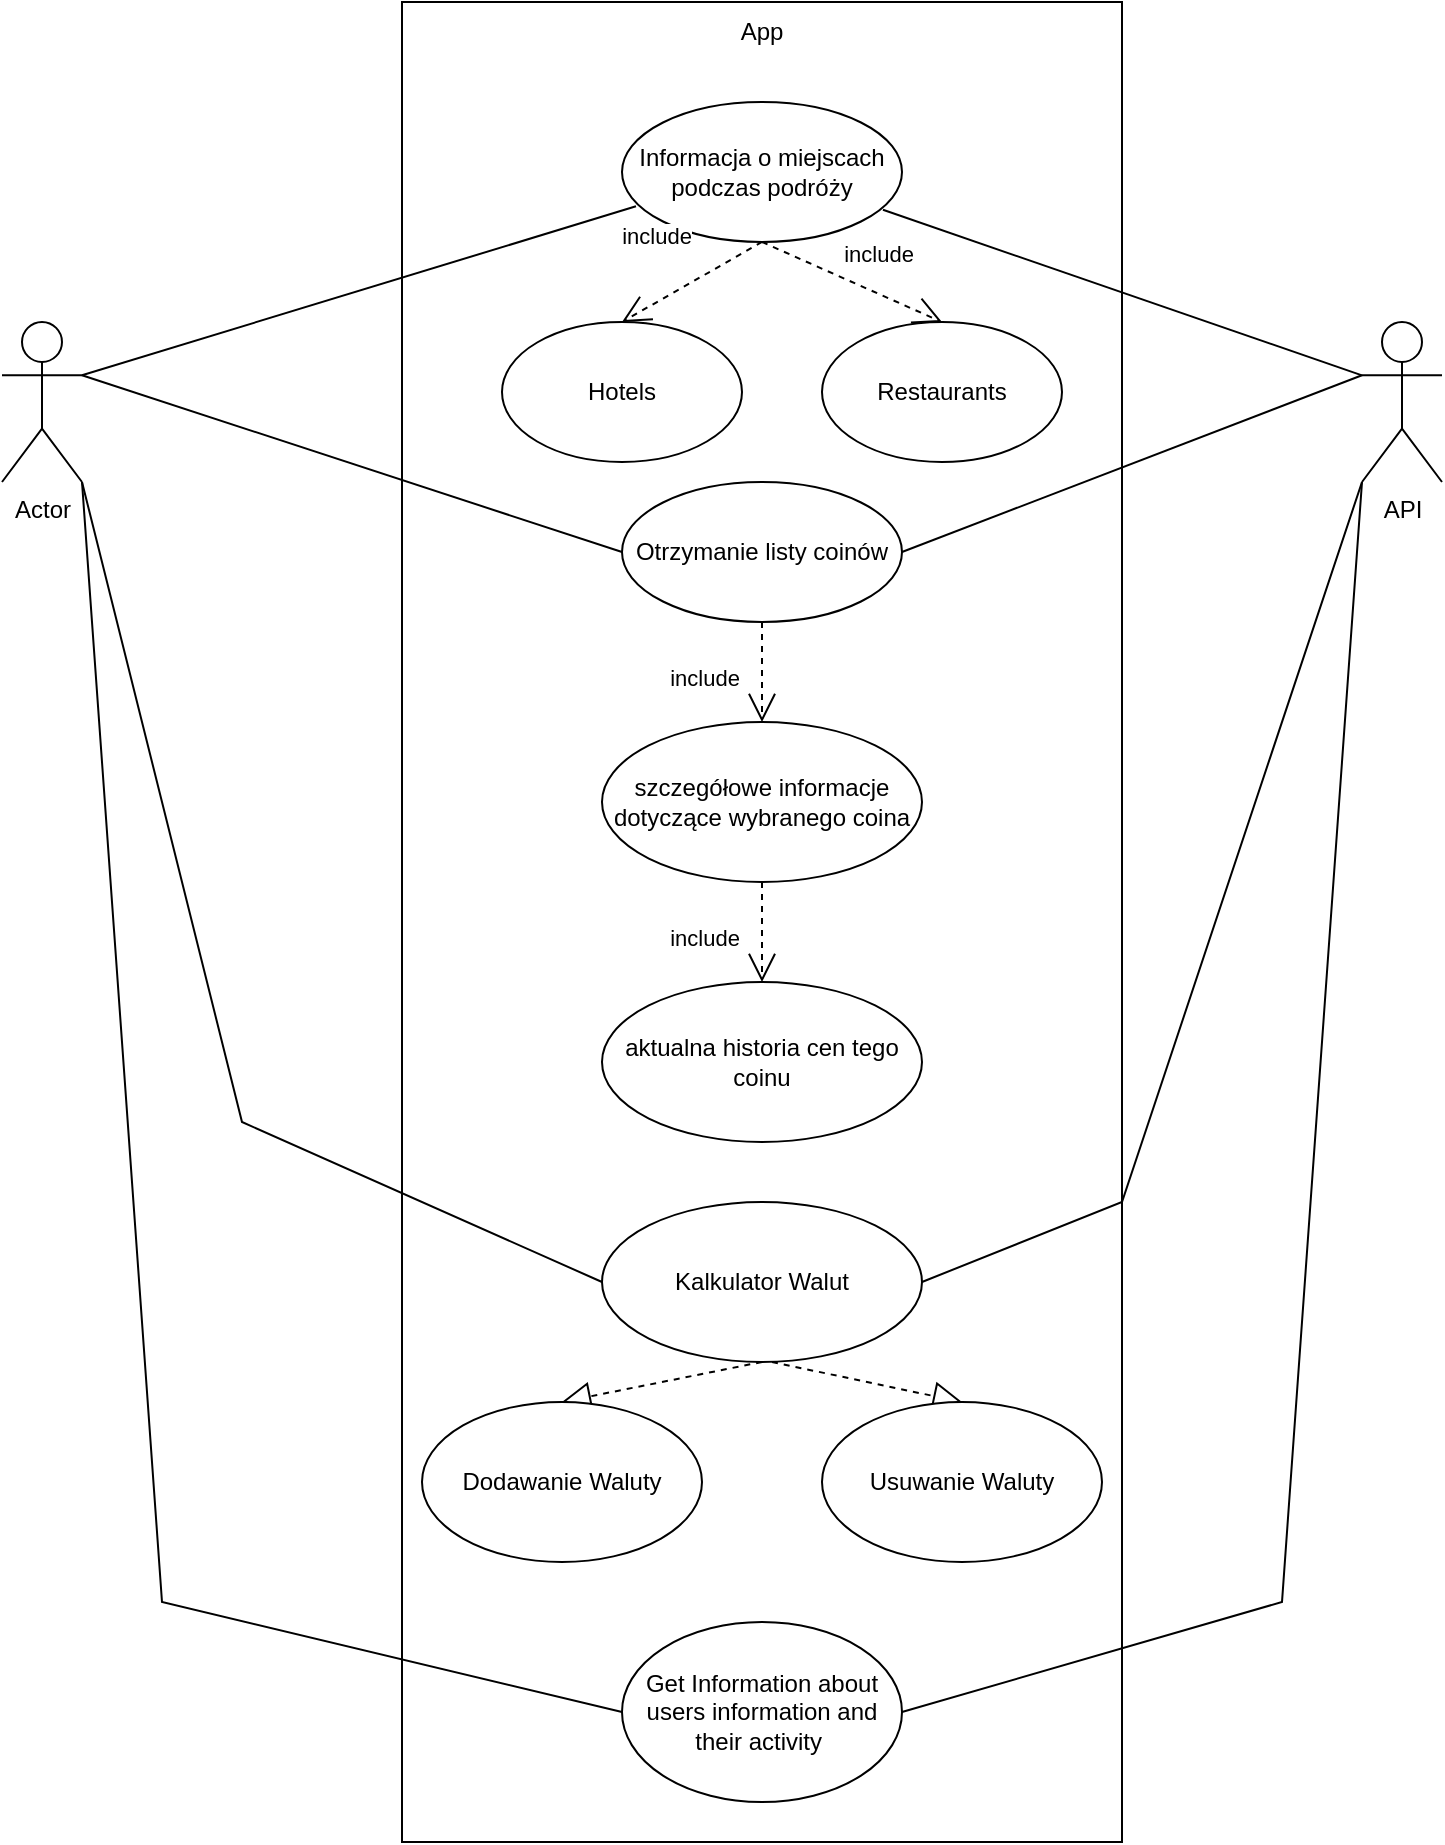 <mxfile version="18.0.7" type="github">
  <diagram id="bkl4SU1QaLLnpBKVPZ1e" name="Page-1">
    <mxGraphModel dx="1730" dy="1000" grid="1" gridSize="10" guides="1" tooltips="1" connect="1" arrows="1" fold="1" page="1" pageScale="1" pageWidth="1169" pageHeight="827" math="0" shadow="0">
      <root>
        <mxCell id="0" />
        <mxCell id="1" parent="0" />
        <mxCell id="6m01RvbtJJdA4pkHFRMA-1" value="Actor" style="shape=umlActor;verticalLabelPosition=bottom;verticalAlign=top;html=1;outlineConnect=0;" vertex="1" parent="1">
          <mxGeometry x="80" y="360" width="40" height="80" as="geometry" />
        </mxCell>
        <mxCell id="6m01RvbtJJdA4pkHFRMA-2" value="API" style="shape=umlActor;verticalLabelPosition=bottom;verticalAlign=top;html=1;outlineConnect=0;" vertex="1" parent="1">
          <mxGeometry x="760" y="360" width="40" height="80" as="geometry" />
        </mxCell>
        <mxCell id="6m01RvbtJJdA4pkHFRMA-3" value="" style="rounded=0;whiteSpace=wrap;html=1;" vertex="1" parent="1">
          <mxGeometry x="280" y="200" width="360" height="920" as="geometry" />
        </mxCell>
        <mxCell id="6m01RvbtJJdA4pkHFRMA-4" value="App" style="text;html=1;strokeColor=none;fillColor=none;align=center;verticalAlign=middle;whiteSpace=wrap;rounded=0;" vertex="1" parent="1">
          <mxGeometry x="430" y="200" width="60" height="30" as="geometry" />
        </mxCell>
        <mxCell id="6m01RvbtJJdA4pkHFRMA-9" value="" style="endArrow=none;html=1;rounded=0;exitX=1;exitY=0.333;exitDx=0;exitDy=0;exitPerimeter=0;entryX=0.05;entryY=0.745;entryDx=0;entryDy=0;entryPerimeter=0;" edge="1" parent="1" source="6m01RvbtJJdA4pkHFRMA-1" target="6m01RvbtJJdA4pkHFRMA-12">
          <mxGeometry width="50" height="50" relative="1" as="geometry">
            <mxPoint x="120" y="390" as="sourcePoint" />
            <mxPoint x="370" y="310" as="targetPoint" />
          </mxGeometry>
        </mxCell>
        <mxCell id="6m01RvbtJJdA4pkHFRMA-12" value="Informacja o miejscach podczas podróży" style="ellipse;whiteSpace=wrap;html=1;" vertex="1" parent="1">
          <mxGeometry x="390" y="250" width="140" height="70" as="geometry" />
        </mxCell>
        <mxCell id="6m01RvbtJJdA4pkHFRMA-13" value="include" style="endArrow=open;endSize=12;dashed=1;html=1;rounded=0;exitX=0.5;exitY=1;exitDx=0;exitDy=0;entryX=0.5;entryY=0;entryDx=0;entryDy=0;" edge="1" parent="1" source="6m01RvbtJJdA4pkHFRMA-12" target="6m01RvbtJJdA4pkHFRMA-14">
          <mxGeometry x="0.099" y="-29" width="160" relative="1" as="geometry">
            <mxPoint x="310" y="410" as="sourcePoint" />
            <mxPoint x="370" y="450" as="targetPoint" />
            <Array as="points" />
            <mxPoint as="offset" />
          </mxGeometry>
        </mxCell>
        <mxCell id="6m01RvbtJJdA4pkHFRMA-14" value="Hotels" style="ellipse;whiteSpace=wrap;html=1;" vertex="1" parent="1">
          <mxGeometry x="330" y="360" width="120" height="70" as="geometry" />
        </mxCell>
        <mxCell id="6m01RvbtJJdA4pkHFRMA-18" value="include" style="endArrow=open;endSize=12;dashed=1;html=1;rounded=0;exitX=0.5;exitY=1;exitDx=0;exitDy=0;entryX=0.5;entryY=0;entryDx=0;entryDy=0;" edge="1" parent="1" source="6m01RvbtJJdA4pkHFRMA-12" target="6m01RvbtJJdA4pkHFRMA-19">
          <mxGeometry x="0.112" y="18" width="160" relative="1" as="geometry">
            <mxPoint x="580.081" y="309.536" as="sourcePoint" />
            <mxPoint x="560" y="450" as="targetPoint" />
            <Array as="points" />
            <mxPoint as="offset" />
          </mxGeometry>
        </mxCell>
        <mxCell id="6m01RvbtJJdA4pkHFRMA-19" value="Restaurants" style="ellipse;whiteSpace=wrap;html=1;" vertex="1" parent="1">
          <mxGeometry x="490" y="360" width="120" height="70" as="geometry" />
        </mxCell>
        <mxCell id="6m01RvbtJJdA4pkHFRMA-20" value="" style="endArrow=none;html=1;rounded=0;exitX=1;exitY=0.333;exitDx=0;exitDy=0;exitPerimeter=0;entryX=0.932;entryY=0.77;entryDx=0;entryDy=0;entryPerimeter=0;" edge="1" parent="1" target="6m01RvbtJJdA4pkHFRMA-12">
          <mxGeometry width="50" height="50" relative="1" as="geometry">
            <mxPoint x="760" y="386.667" as="sourcePoint" />
            <mxPoint x="1010" y="310" as="targetPoint" />
          </mxGeometry>
        </mxCell>
        <mxCell id="6m01RvbtJJdA4pkHFRMA-21" value="" style="endArrow=none;html=1;rounded=0;exitX=1;exitY=0.333;exitDx=0;exitDy=0;exitPerimeter=0;entryX=0;entryY=0.5;entryDx=0;entryDy=0;" edge="1" parent="1" source="6m01RvbtJJdA4pkHFRMA-1" target="6m01RvbtJJdA4pkHFRMA-22">
          <mxGeometry width="50" height="50" relative="1" as="geometry">
            <mxPoint x="120" y="396.667" as="sourcePoint" />
            <mxPoint x="400" y="600" as="targetPoint" />
          </mxGeometry>
        </mxCell>
        <mxCell id="6m01RvbtJJdA4pkHFRMA-22" value="Otrzymanie listy coinów" style="ellipse;whiteSpace=wrap;html=1;" vertex="1" parent="1">
          <mxGeometry x="390" y="440" width="140" height="70" as="geometry" />
        </mxCell>
        <mxCell id="6m01RvbtJJdA4pkHFRMA-23" value="" style="endArrow=none;html=1;rounded=0;exitX=0;exitY=0.333;exitDx=0;exitDy=0;exitPerimeter=0;entryX=1;entryY=0.5;entryDx=0;entryDy=0;" edge="1" parent="1" source="6m01RvbtJJdA4pkHFRMA-2" target="6m01RvbtJJdA4pkHFRMA-22">
          <mxGeometry width="50" height="50" relative="1" as="geometry">
            <mxPoint x="879.52" y="692.767" as="sourcePoint" />
            <mxPoint x="640.0" y="610" as="targetPoint" />
          </mxGeometry>
        </mxCell>
        <mxCell id="6m01RvbtJJdA4pkHFRMA-24" value="include" style="endArrow=open;endSize=12;dashed=1;html=1;rounded=0;exitX=0.5;exitY=1;exitDx=0;exitDy=0;" edge="1" parent="1">
          <mxGeometry x="0.099" y="-29" width="160" relative="1" as="geometry">
            <mxPoint x="460" y="510" as="sourcePoint" />
            <mxPoint x="460" y="560" as="targetPoint" />
            <Array as="points" />
            <mxPoint as="offset" />
          </mxGeometry>
        </mxCell>
        <mxCell id="6m01RvbtJJdA4pkHFRMA-25" value="szczegółowe informacje dotyczące wybranego coina" style="ellipse;whiteSpace=wrap;html=1;" vertex="1" parent="1">
          <mxGeometry x="380" y="560" width="160" height="80" as="geometry" />
        </mxCell>
        <mxCell id="6m01RvbtJJdA4pkHFRMA-26" value="include" style="endArrow=open;endSize=12;dashed=1;html=1;rounded=0;exitX=0.5;exitY=1;exitDx=0;exitDy=0;" edge="1" parent="1">
          <mxGeometry x="0.099" y="-29" width="160" relative="1" as="geometry">
            <mxPoint x="460" y="640" as="sourcePoint" />
            <mxPoint x="460" y="690" as="targetPoint" />
            <Array as="points" />
            <mxPoint as="offset" />
          </mxGeometry>
        </mxCell>
        <mxCell id="6m01RvbtJJdA4pkHFRMA-27" value="aktualna historia cen tego coinu" style="ellipse;whiteSpace=wrap;html=1;" vertex="1" parent="1">
          <mxGeometry x="380" y="690" width="160" height="80" as="geometry" />
        </mxCell>
        <mxCell id="6m01RvbtJJdA4pkHFRMA-28" value="" style="endArrow=none;html=1;rounded=0;exitX=1;exitY=1;exitDx=0;exitDy=0;exitPerimeter=0;entryX=0;entryY=0.5;entryDx=0;entryDy=0;" edge="1" parent="1" source="6m01RvbtJJdA4pkHFRMA-1" target="6m01RvbtJJdA4pkHFRMA-30">
          <mxGeometry width="50" height="50" relative="1" as="geometry">
            <mxPoint x="170" y="420" as="sourcePoint" />
            <mxPoint x="460" y="840" as="targetPoint" />
            <Array as="points">
              <mxPoint x="200" y="760" />
            </Array>
          </mxGeometry>
        </mxCell>
        <mxCell id="6m01RvbtJJdA4pkHFRMA-29" value="" style="endArrow=none;html=1;rounded=0;exitX=0;exitY=1;exitDx=0;exitDy=0;exitPerimeter=0;entryX=1;entryY=0.5;entryDx=0;entryDy=0;" edge="1" parent="1" source="6m01RvbtJJdA4pkHFRMA-2" target="6m01RvbtJJdA4pkHFRMA-30">
          <mxGeometry width="50" height="50" relative="1" as="geometry">
            <mxPoint x="130" y="450" as="sourcePoint" />
            <mxPoint x="460" y="800" as="targetPoint" />
            <Array as="points">
              <mxPoint x="640" y="800" />
            </Array>
          </mxGeometry>
        </mxCell>
        <mxCell id="6m01RvbtJJdA4pkHFRMA-30" value="Kalkulator Walut" style="ellipse;whiteSpace=wrap;html=1;" vertex="1" parent="1">
          <mxGeometry x="380" y="800" width="160" height="80" as="geometry" />
        </mxCell>
        <mxCell id="6m01RvbtJJdA4pkHFRMA-32" value="" style="endArrow=block;dashed=1;endFill=0;endSize=12;html=1;rounded=0;fontSize=12;exitX=0.5;exitY=1;exitDx=0;exitDy=0;entryX=0.5;entryY=0;entryDx=0;entryDy=0;" edge="1" parent="1" source="6m01RvbtJJdA4pkHFRMA-30" target="6m01RvbtJJdA4pkHFRMA-34">
          <mxGeometry width="160" relative="1" as="geometry">
            <mxPoint x="330" y="930" as="sourcePoint" />
            <mxPoint x="360" y="900" as="targetPoint" />
          </mxGeometry>
        </mxCell>
        <mxCell id="6m01RvbtJJdA4pkHFRMA-33" value="" style="endArrow=block;dashed=1;endFill=0;endSize=12;html=1;rounded=0;fontSize=12;entryX=0.5;entryY=0;entryDx=0;entryDy=0;" edge="1" parent="1" target="6m01RvbtJJdA4pkHFRMA-35">
          <mxGeometry width="160" relative="1" as="geometry">
            <mxPoint x="465" y="880" as="sourcePoint" />
            <mxPoint x="565" y="940" as="targetPoint" />
          </mxGeometry>
        </mxCell>
        <mxCell id="6m01RvbtJJdA4pkHFRMA-34" value="Dodawanie Waluty" style="ellipse;whiteSpace=wrap;html=1;fontSize=12;" vertex="1" parent="1">
          <mxGeometry x="290" y="900" width="140" height="80" as="geometry" />
        </mxCell>
        <mxCell id="6m01RvbtJJdA4pkHFRMA-35" value="Usuwanie Waluty" style="ellipse;whiteSpace=wrap;html=1;fontSize=12;" vertex="1" parent="1">
          <mxGeometry x="490" y="900" width="140" height="80" as="geometry" />
        </mxCell>
        <mxCell id="6m01RvbtJJdA4pkHFRMA-36" value="Get Information about users information and their activity&amp;nbsp;" style="ellipse;whiteSpace=wrap;html=1;fontSize=12;" vertex="1" parent="1">
          <mxGeometry x="390" y="1010" width="140" height="90" as="geometry" />
        </mxCell>
        <mxCell id="6m01RvbtJJdA4pkHFRMA-37" value="" style="endArrow=none;html=1;rounded=0;exitX=1;exitY=1;exitDx=0;exitDy=0;exitPerimeter=0;entryX=0;entryY=0.5;entryDx=0;entryDy=0;" edge="1" parent="1" source="6m01RvbtJJdA4pkHFRMA-1" target="6m01RvbtJJdA4pkHFRMA-36">
          <mxGeometry width="50" height="50" relative="1" as="geometry">
            <mxPoint x="100" y="440" as="sourcePoint" />
            <mxPoint x="360" y="840" as="targetPoint" />
            <Array as="points">
              <mxPoint x="160" y="1000" />
            </Array>
          </mxGeometry>
        </mxCell>
        <mxCell id="6m01RvbtJJdA4pkHFRMA-38" value="" style="endArrow=none;html=1;rounded=0;exitX=0;exitY=1;exitDx=0;exitDy=0;exitPerimeter=0;entryX=1;entryY=0.5;entryDx=0;entryDy=0;" edge="1" parent="1" source="6m01RvbtJJdA4pkHFRMA-2" target="6m01RvbtJJdA4pkHFRMA-36">
          <mxGeometry width="50" height="50" relative="1" as="geometry">
            <mxPoint x="260" y="440" as="sourcePoint" />
            <mxPoint x="530" y="1065" as="targetPoint" />
            <Array as="points">
              <mxPoint x="720" y="1000" />
            </Array>
          </mxGeometry>
        </mxCell>
      </root>
    </mxGraphModel>
  </diagram>
</mxfile>
